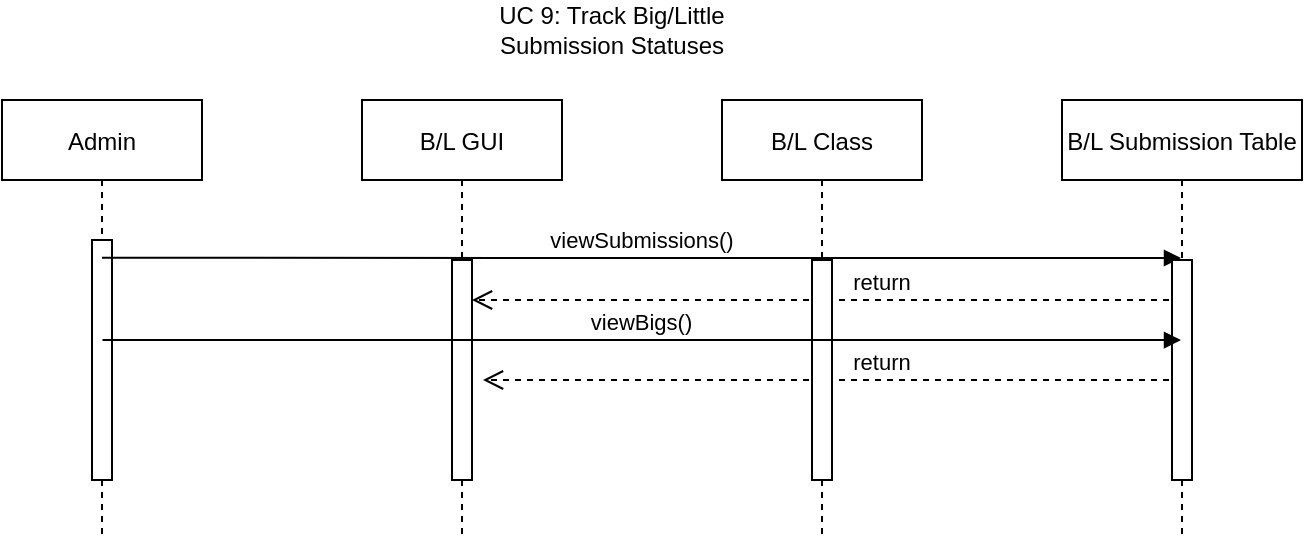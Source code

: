<mxfile version="17.1.0" type="github">
  <diagram id="kgpKYQtTHZ0yAKxKKP6v" name="Page-1">
    <mxGraphModel dx="748" dy="737" grid="1" gridSize="10" guides="1" tooltips="1" connect="1" arrows="1" fold="1" page="1" pageScale="1" pageWidth="850" pageHeight="1100" math="0" shadow="0">
      <root>
        <mxCell id="0" />
        <mxCell id="1" parent="0" />
        <mxCell id="3nuBFxr9cyL0pnOWT2aG-1" value="Admin" style="shape=umlLifeline;perimeter=lifelinePerimeter;container=1;collapsible=0;recursiveResize=0;rounded=0;shadow=0;strokeWidth=1;" parent="1" vertex="1">
          <mxGeometry x="120" y="80" width="100" height="220" as="geometry" />
        </mxCell>
        <mxCell id="3nuBFxr9cyL0pnOWT2aG-2" value="" style="points=[];perimeter=orthogonalPerimeter;rounded=0;shadow=0;strokeWidth=1;" parent="3nuBFxr9cyL0pnOWT2aG-1" vertex="1">
          <mxGeometry x="45" y="70" width="10" height="120" as="geometry" />
        </mxCell>
        <mxCell id="3nuBFxr9cyL0pnOWT2aG-5" value="B/L GUI" style="shape=umlLifeline;perimeter=lifelinePerimeter;container=1;collapsible=0;recursiveResize=0;rounded=0;shadow=0;strokeWidth=1;" parent="1" vertex="1">
          <mxGeometry x="300" y="80" width="100" height="220" as="geometry" />
        </mxCell>
        <mxCell id="3nuBFxr9cyL0pnOWT2aG-6" value="" style="points=[];perimeter=orthogonalPerimeter;rounded=0;shadow=0;strokeWidth=1;" parent="3nuBFxr9cyL0pnOWT2aG-5" vertex="1">
          <mxGeometry x="45" y="80" width="10" height="110" as="geometry" />
        </mxCell>
        <mxCell id="eLDqaXjP_UrWTWcqMzap-7" value="return" style="verticalAlign=bottom;endArrow=open;dashed=1;endSize=8;shadow=0;strokeWidth=1;" edge="1" parent="3nuBFxr9cyL0pnOWT2aG-5" source="eLDqaXjP_UrWTWcqMzap-4">
          <mxGeometry x="-0.143" relative="1" as="geometry">
            <mxPoint x="60.5" y="140" as="targetPoint" />
            <mxPoint x="235" y="140" as="sourcePoint" />
            <Array as="points">
              <mxPoint x="175.5" y="140" />
            </Array>
            <mxPoint as="offset" />
          </mxGeometry>
        </mxCell>
        <mxCell id="3nuBFxr9cyL0pnOWT2aG-9" value="viewSubmissions()" style="verticalAlign=bottom;endArrow=block;shadow=0;strokeWidth=1;exitX=0.5;exitY=0.074;exitDx=0;exitDy=0;exitPerimeter=0;" parent="1" source="3nuBFxr9cyL0pnOWT2aG-2" target="eLDqaXjP_UrWTWcqMzap-4" edge="1">
          <mxGeometry relative="1" as="geometry">
            <mxPoint x="180" y="164" as="sourcePoint" />
            <Array as="points">
              <mxPoint x="510" y="159" />
            </Array>
          </mxGeometry>
        </mxCell>
        <mxCell id="3nuBFxr9cyL0pnOWT2aG-10" value="return" style="verticalAlign=bottom;endArrow=open;dashed=1;endSize=8;shadow=0;strokeWidth=1;" parent="1" source="eLDqaXjP_UrWTWcqMzap-4" target="3nuBFxr9cyL0pnOWT2aG-6" edge="1">
          <mxGeometry x="-0.157" relative="1" as="geometry">
            <mxPoint x="240" y="257" as="targetPoint" />
            <Array as="points">
              <mxPoint x="470" y="180" />
            </Array>
            <mxPoint as="offset" />
          </mxGeometry>
        </mxCell>
        <mxCell id="eLDqaXjP_UrWTWcqMzap-1" value="UC 9: Track Big/Little Submission Statuses" style="text;strokeColor=none;fillColor=none;html=1;align=center;verticalAlign=middle;whiteSpace=wrap;rounded=0;hachureGap=4;" vertex="1" parent="1">
          <mxGeometry x="355" y="30" width="140" height="30" as="geometry" />
        </mxCell>
        <mxCell id="eLDqaXjP_UrWTWcqMzap-2" value="B/L Class" style="shape=umlLifeline;perimeter=lifelinePerimeter;container=1;collapsible=0;recursiveResize=0;rounded=0;shadow=0;strokeWidth=1;" vertex="1" parent="1">
          <mxGeometry x="480" y="80" width="100" height="220" as="geometry" />
        </mxCell>
        <mxCell id="eLDqaXjP_UrWTWcqMzap-3" value="" style="points=[];perimeter=orthogonalPerimeter;rounded=0;shadow=0;strokeWidth=1;" vertex="1" parent="eLDqaXjP_UrWTWcqMzap-2">
          <mxGeometry x="45" y="80" width="10" height="110" as="geometry" />
        </mxCell>
        <mxCell id="eLDqaXjP_UrWTWcqMzap-4" value="B/L Submission Table" style="shape=umlLifeline;perimeter=lifelinePerimeter;container=1;collapsible=0;recursiveResize=0;rounded=0;shadow=0;strokeWidth=1;" vertex="1" parent="1">
          <mxGeometry x="650" y="80" width="120" height="220" as="geometry" />
        </mxCell>
        <mxCell id="eLDqaXjP_UrWTWcqMzap-5" value="" style="points=[];perimeter=orthogonalPerimeter;rounded=0;shadow=0;strokeWidth=1;" vertex="1" parent="eLDqaXjP_UrWTWcqMzap-4">
          <mxGeometry x="55" y="80" width="10" height="110" as="geometry" />
        </mxCell>
        <mxCell id="eLDqaXjP_UrWTWcqMzap-6" value="viewBigs()" style="verticalAlign=bottom;endArrow=block;shadow=0;strokeWidth=1;exitX=0.5;exitY=0.074;exitDx=0;exitDy=0;exitPerimeter=0;" edge="1" parent="1" target="eLDqaXjP_UrWTWcqMzap-4">
          <mxGeometry relative="1" as="geometry">
            <mxPoint x="170.25" y="200.06" as="sourcePoint" />
            <mxPoint x="349.75" y="200" as="targetPoint" />
            <Array as="points" />
          </mxGeometry>
        </mxCell>
      </root>
    </mxGraphModel>
  </diagram>
</mxfile>
